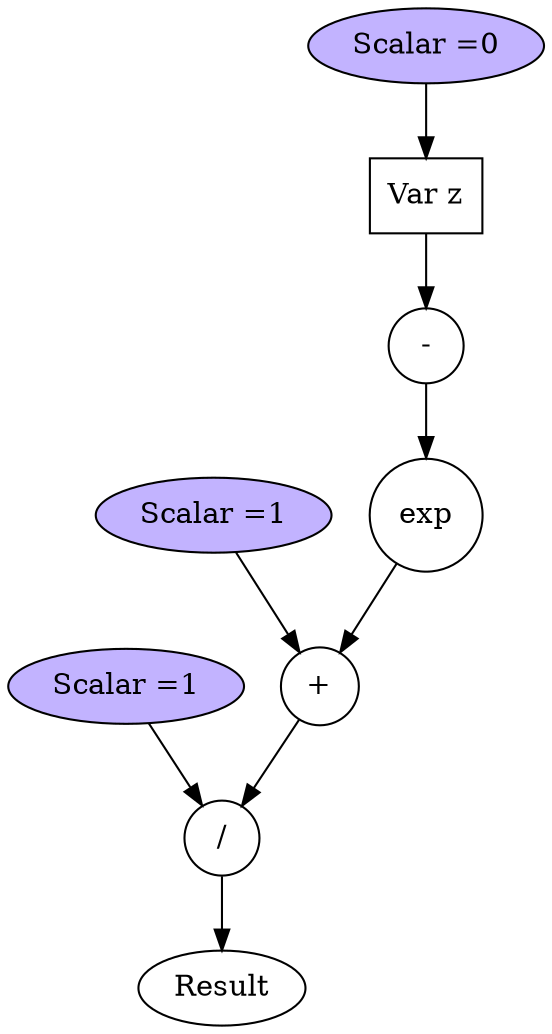 digraph sigmoid{
	1 [label="/", shape=circle];
	2 [label="Scalar =1", style="filled", fillcolor=".7 .3 1.0"];
	3 [label="+", shape=circle];
	4 [label="Scalar =1", style="filled", fillcolor=".7 .3 1.0"];
	5 [label="exp", shape=circle];
	6 [label="-", shape=circle];
	7 [label="Var z", shape=box];
	8 [label="Scalar =0", style="filled", fillcolor=".7 .3 1.0"];
	1 -> Result ;
	2 -> 1;
	3 -> 1;
	4 -> 3;
	5 -> 3;
	6 -> 5;
	7 -> 6;
	8 -> 7;
}